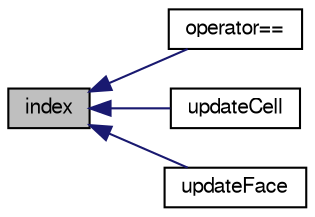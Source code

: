 digraph "index"
{
  bgcolor="transparent";
  edge [fontname="FreeSans",fontsize="10",labelfontname="FreeSans",labelfontsize="10"];
  node [fontname="FreeSans",fontsize="10",shape=record];
  rankdir="LR";
  Node1 [label="index",height=0.2,width=0.4,color="black", fillcolor="grey75", style="filled" fontcolor="black"];
  Node1 -> Node2 [dir="back",color="midnightblue",fontsize="10",style="solid",fontname="FreeSans"];
  Node2 [label="operator==",height=0.2,width=0.4,color="black",URL="$a00520.html#a72104f363d2bdad1f4eccb7a8ba4d0f3"];
  Node1 -> Node3 [dir="back",color="midnightblue",fontsize="10",style="solid",fontname="FreeSans"];
  Node3 [label="updateCell",height=0.2,width=0.4,color="black",URL="$a00520.html#a590b938e5b9283bf1d9f095803dba398",tooltip="Influence of neighbouring face. "];
  Node1 -> Node4 [dir="back",color="midnightblue",fontsize="10",style="solid",fontname="FreeSans"];
  Node4 [label="updateFace",height=0.2,width=0.4,color="black",URL="$a00520.html#a68c0e148781c615369f963150a4085c0",tooltip="Influence of neighbouring cell. "];
}
